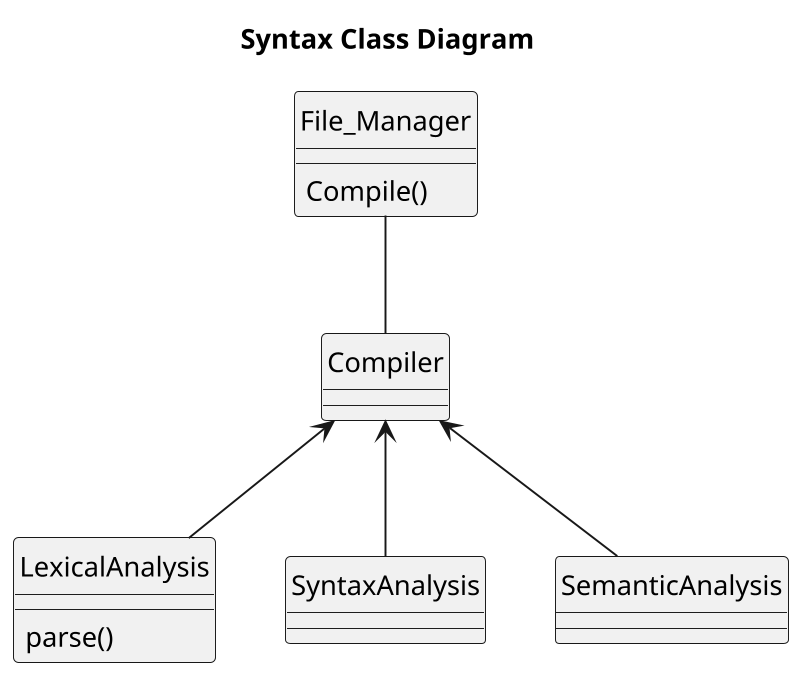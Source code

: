 @startuml
scale 800 width
title Syntax Class Diagram
hide circle
'left to right direction

class File_Manager{
Compile()
}

File_Manager -- Compiler

class LexicalAnalysis{
parse()
}

Compiler <-- LexicalAnalysis
Compiler <-- SyntaxAnalysis
Compiler <-- SemanticAnalysis

@enduml